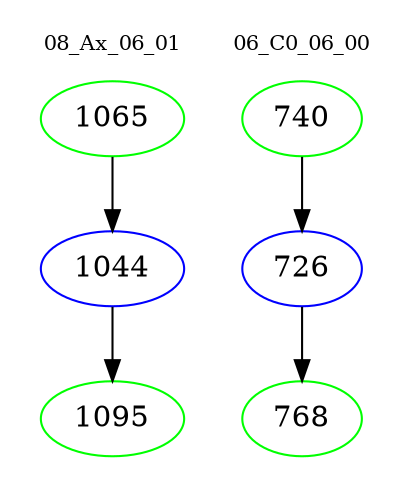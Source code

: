digraph{
subgraph cluster_0 {
color = white
label = "08_Ax_06_01";
fontsize=10;
T0_1065 [label="1065", color="green"]
T0_1065 -> T0_1044 [color="black"]
T0_1044 [label="1044", color="blue"]
T0_1044 -> T0_1095 [color="black"]
T0_1095 [label="1095", color="green"]
}
subgraph cluster_1 {
color = white
label = "06_C0_06_00";
fontsize=10;
T1_740 [label="740", color="green"]
T1_740 -> T1_726 [color="black"]
T1_726 [label="726", color="blue"]
T1_726 -> T1_768 [color="black"]
T1_768 [label="768", color="green"]
}
}
